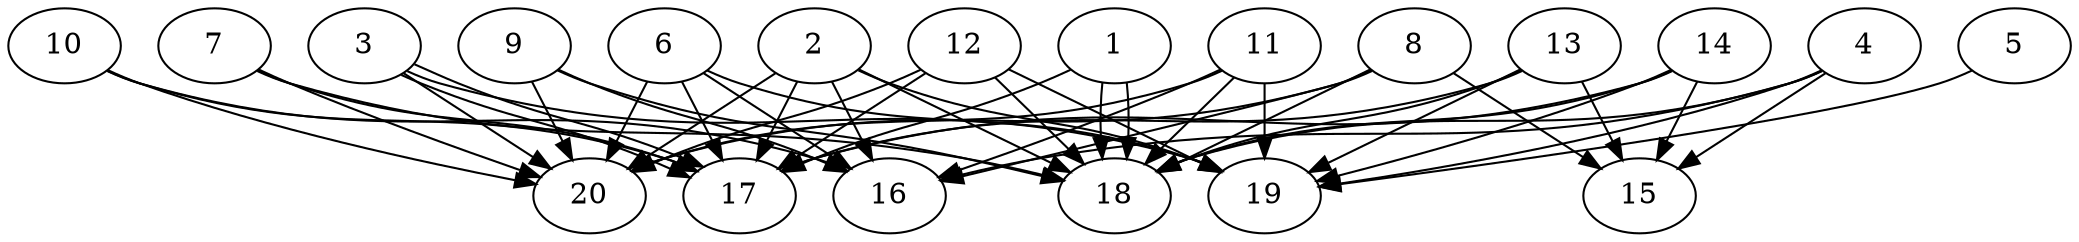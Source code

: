// DAG automatically generated by daggen at Wed Jul 24 21:20:06 2019
// ./daggen --dot -n 20 --ccr 0.4 --fat 0.8 --regular 0.5 --density 0.8 --mindata 5242880 --maxdata 52428800 
digraph G {
  1 [size="105244160", alpha="0.01", expect_size="42097664"] 
  1 -> 17 [size ="42097664"]
  1 -> 18 [size ="42097664"]
  1 -> 18 [size ="42097664"]
  2 [size="103436800", alpha="0.19", expect_size="41374720"] 
  2 -> 16 [size ="41374720"]
  2 -> 17 [size ="41374720"]
  2 -> 18 [size ="41374720"]
  2 -> 19 [size ="41374720"]
  2 -> 20 [size ="41374720"]
  3 [size="15247360", alpha="0.07", expect_size="6098944"] 
  3 -> 17 [size ="6098944"]
  3 -> 17 [size ="6098944"]
  3 -> 19 [size ="6098944"]
  3 -> 20 [size ="6098944"]
  4 [size="85829120", alpha="0.06", expect_size="34331648"] 
  4 -> 15 [size ="34331648"]
  4 -> 16 [size ="34331648"]
  4 -> 18 [size ="34331648"]
  4 -> 19 [size ="34331648"]
  5 [size="73612800", alpha="0.15", expect_size="29445120"] 
  5 -> 19 [size ="29445120"]
  6 [size="25958400", alpha="0.11", expect_size="10383360"] 
  6 -> 16 [size ="10383360"]
  6 -> 17 [size ="10383360"]
  6 -> 19 [size ="10383360"]
  6 -> 20 [size ="10383360"]
  7 [size="115212800", alpha="0.16", expect_size="46085120"] 
  7 -> 17 [size ="46085120"]
  7 -> 18 [size ="46085120"]
  7 -> 20 [size ="46085120"]
  8 [size="100093440", alpha="0.13", expect_size="40037376"] 
  8 -> 15 [size ="40037376"]
  8 -> 16 [size ="40037376"]
  8 -> 18 [size ="40037376"]
  8 -> 20 [size ="40037376"]
  9 [size="63887360", alpha="0.09", expect_size="25554944"] 
  9 -> 16 [size ="25554944"]
  9 -> 18 [size ="25554944"]
  9 -> 20 [size ="25554944"]
  10 [size="53335040", alpha="0.08", expect_size="21334016"] 
  10 -> 16 [size ="21334016"]
  10 -> 17 [size ="21334016"]
  10 -> 20 [size ="21334016"]
  11 [size="67432960", alpha="0.02", expect_size="26973184"] 
  11 -> 16 [size ="26973184"]
  11 -> 18 [size ="26973184"]
  11 -> 19 [size ="26973184"]
  11 -> 20 [size ="26973184"]
  12 [size="73105920", alpha="0.09", expect_size="29242368"] 
  12 -> 17 [size ="29242368"]
  12 -> 18 [size ="29242368"]
  12 -> 19 [size ="29242368"]
  12 -> 20 [size ="29242368"]
  13 [size="69191680", alpha="0.12", expect_size="27676672"] 
  13 -> 15 [size ="27676672"]
  13 -> 17 [size ="27676672"]
  13 -> 18 [size ="27676672"]
  13 -> 19 [size ="27676672"]
  14 [size="110228480", alpha="0.07", expect_size="44091392"] 
  14 -> 15 [size ="44091392"]
  14 -> 17 [size ="44091392"]
  14 -> 18 [size ="44091392"]
  14 -> 19 [size ="44091392"]
  15 [size="29521920", alpha="0.18", expect_size="11808768"] 
  16 [size="116367360", alpha="0.12", expect_size="46546944"] 
  17 [size="61358080", alpha="0.17", expect_size="24543232"] 
  18 [size="37672960", alpha="0.19", expect_size="15069184"] 
  19 [size="116963840", alpha="0.05", expect_size="46785536"] 
  20 [size="53857280", alpha="0.18", expect_size="21542912"] 
}
